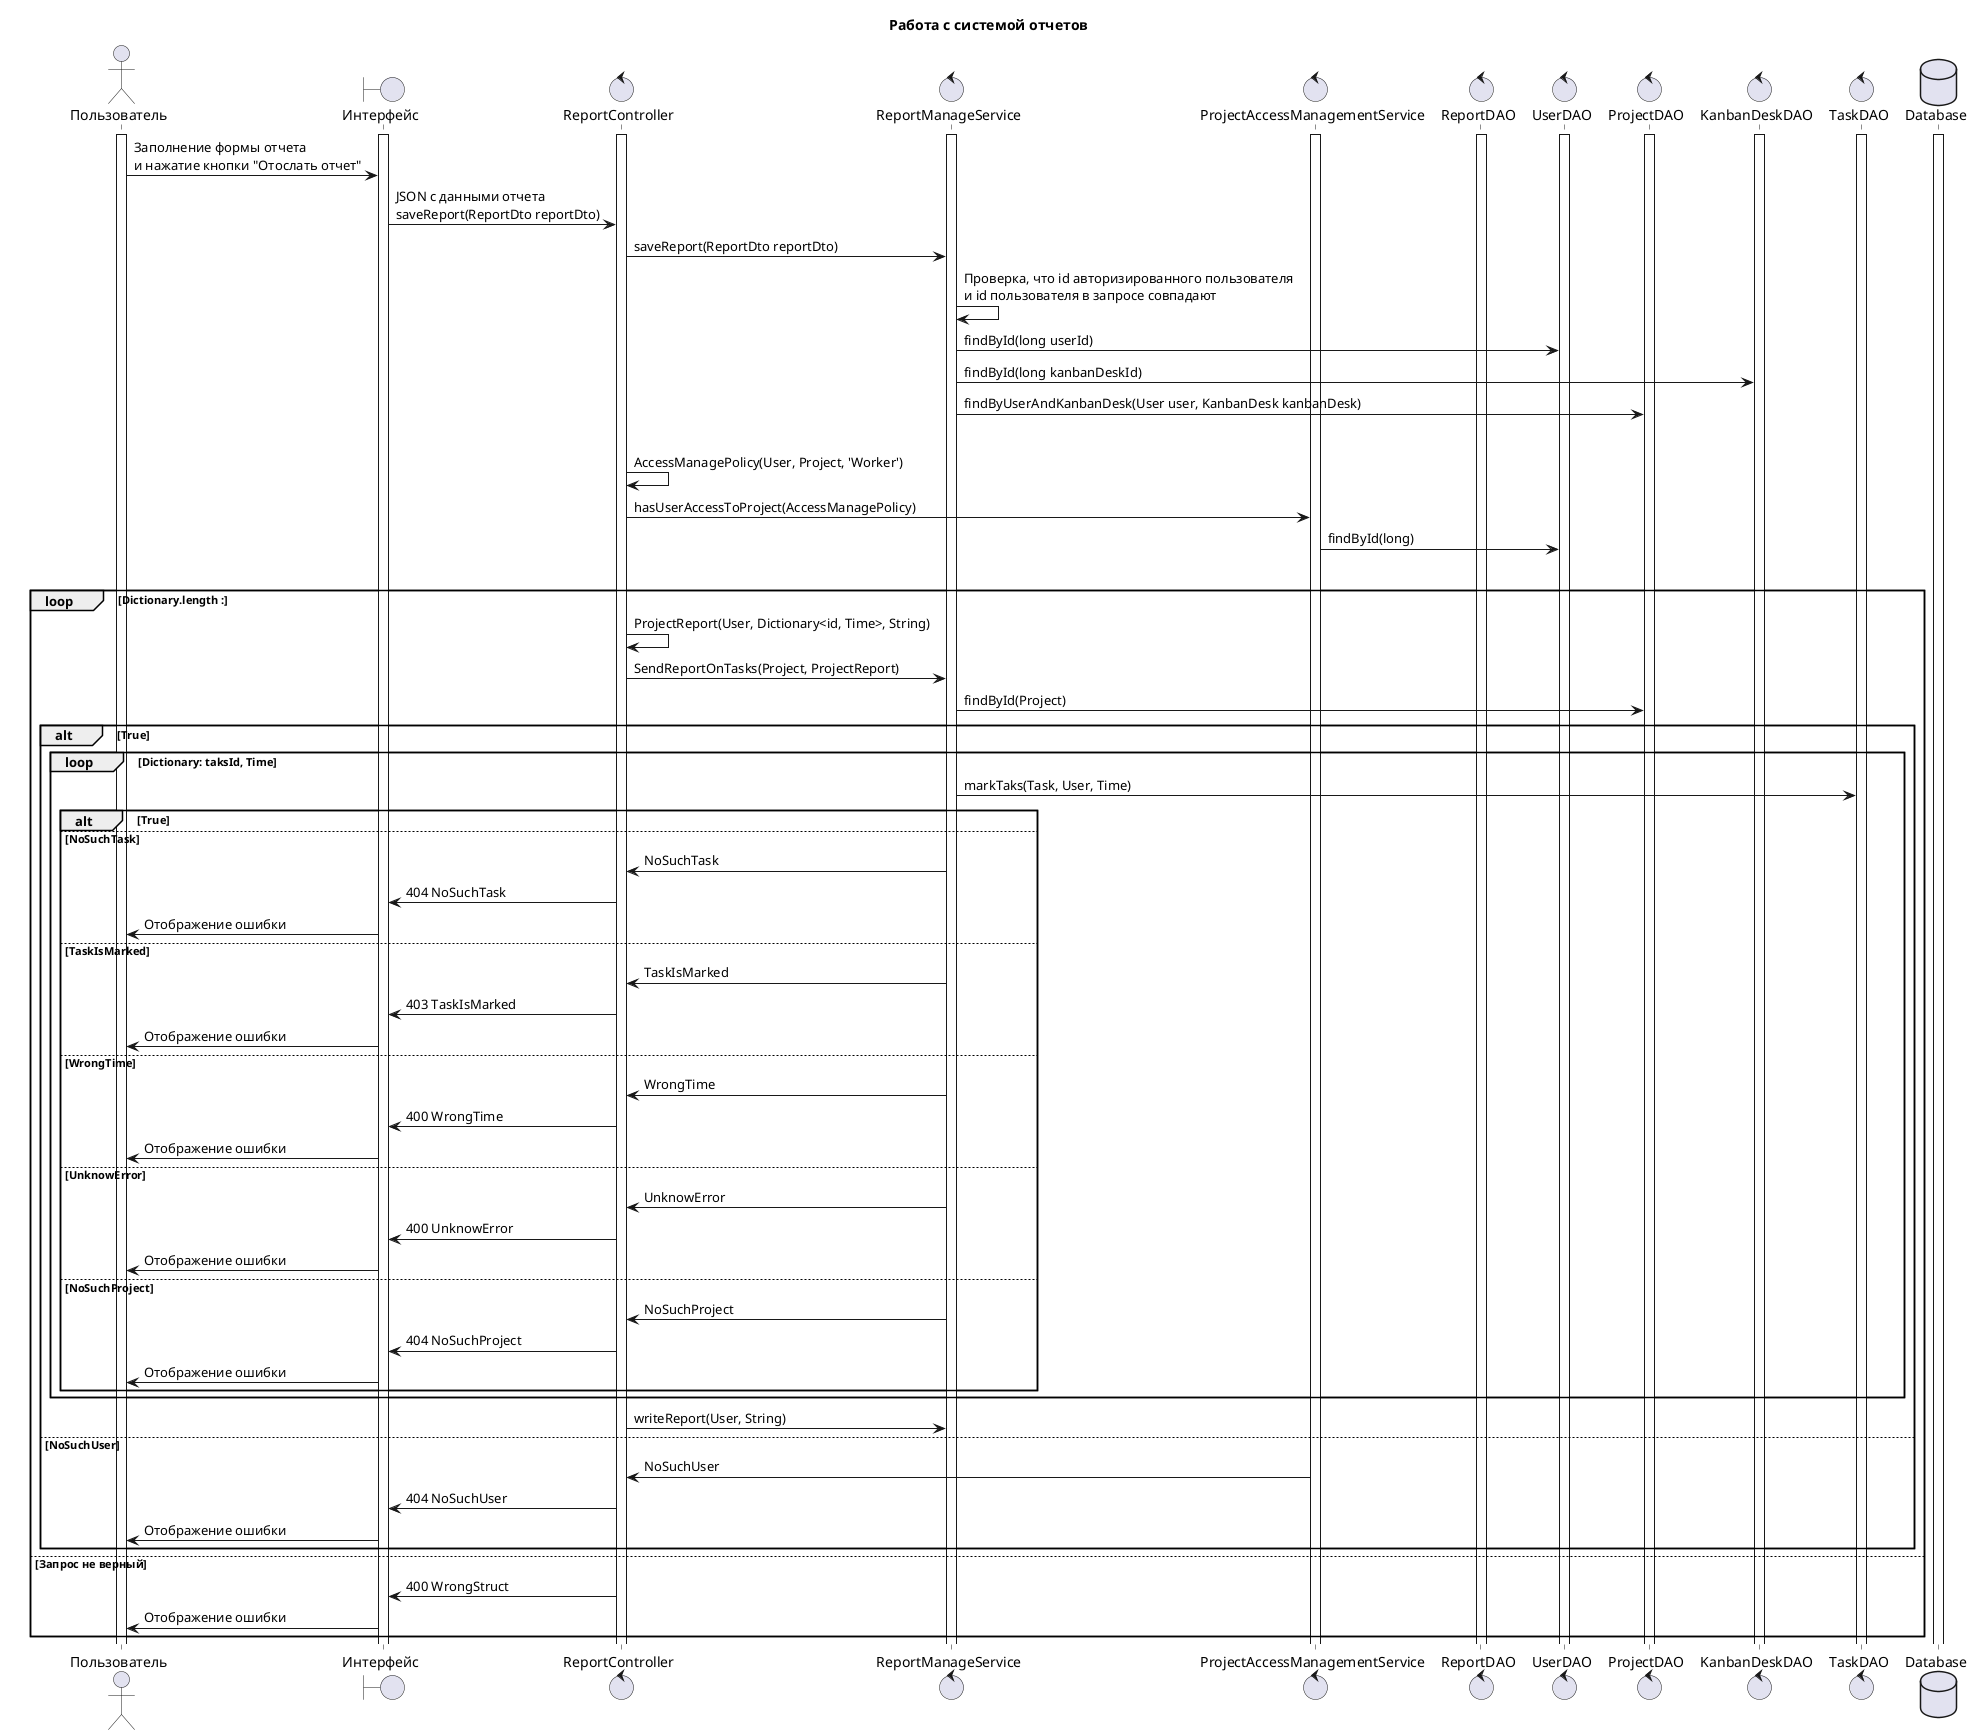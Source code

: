 @startuml sequence
title Работа с системой отчетов

actor Пользователь as user

boundary "Интерфейс" as site
control ReportController as rcont
control ReportManageService as rmserv
control ProjectAccessManagementService as amserv
control ReportDAO as rdao
control UserDAO as udao
control ProjectDAO as pdao
control KanbanDeskDAO as kdao
control TaskDAO as tdao
database Database as db

activate user
activate site
activate rcont
activate rmserv
activate amserv
activate rdao
activate udao
activate pdao
activate kdao
activate tdao
activate db


user -> site : Заполнение формы отчета\nи нажатие кнопки "Отослать отчет"
site -> rcont : JSON с данными отчета \nsaveReport(ReportDto reportDto)
rcont -> rmserv : saveReport(ReportDto reportDto)

rmserv -> rmserv : Проверка, что id авторизированного пользователя\nи id пользователя в запросе совпадают

rmserv -> udao : findById(long userId)

rmserv -> kdao : findById(long kanbanDeskId)

rmserv -> pdao : findByUserAndKanbanDesk(User user, KanbanDesk kanbanDesk)


alt Запрос верный
    rcont -> rcont : AccessManagePolicy(User, Project, 'Worker')
    rcont -> amserv : hasUserAccessToProject(AccessManagePolicy)
    amserv -> udao : findById(long)   
    alt User
        loop Dictionary.length :  
            rcont -> rcont : ProjectReport(User, Dictionary<id, Time>, String)
            rcont -> rmserv : SendReportOnTasks(Project, ProjectReport)
            rmserv -> pdao : findById(Project)
            alt True
                loop Dictionary: taksId, Time
                    rmserv -> tdao : markTaks(Task, User, Time)
                    alt True
                        
                        
                    else NoSuchTask
                        rcont <- rmserv : NoSuchTask
                        site <- rcont : 404 NoSuchTask
                        user <- site : Отображение ошибки
                    else TaskIsMarked
                        rcont <- rmserv : TaskIsMarked
                        site <- rcont : 403 TaskIsMarked
                        user <- site : Отображение ошибки
                    else WrongTime
                        rcont <- rmserv : WrongTime
                        site <- rcont : 400 WrongTime
                        user <- site : Отображение ошибки
                    else UnknowError
                        rcont <- rmserv : UnknowError
                        site <- rcont : 400 UnknowError
                        user <- site : Отображение ошибки
            else NoSuchProject
                rcont <- rmserv : NoSuchProject
                site <- rcont : 404 NoSuchProject
                user <- site : Отображение ошибки
            end
        end
        rcont -> rmserv : writeReport(User, String)

    else NoSuchUser
        rcont <- amserv : NoSuchUser
        site <- rcont : 404 NoSuchUser
        user <- site : Отображение ошибки
    end

else Запрос не верный
    site <- rcont : 400 WrongStruct
    user <- site : Отображение ошибки
end

@enduml
